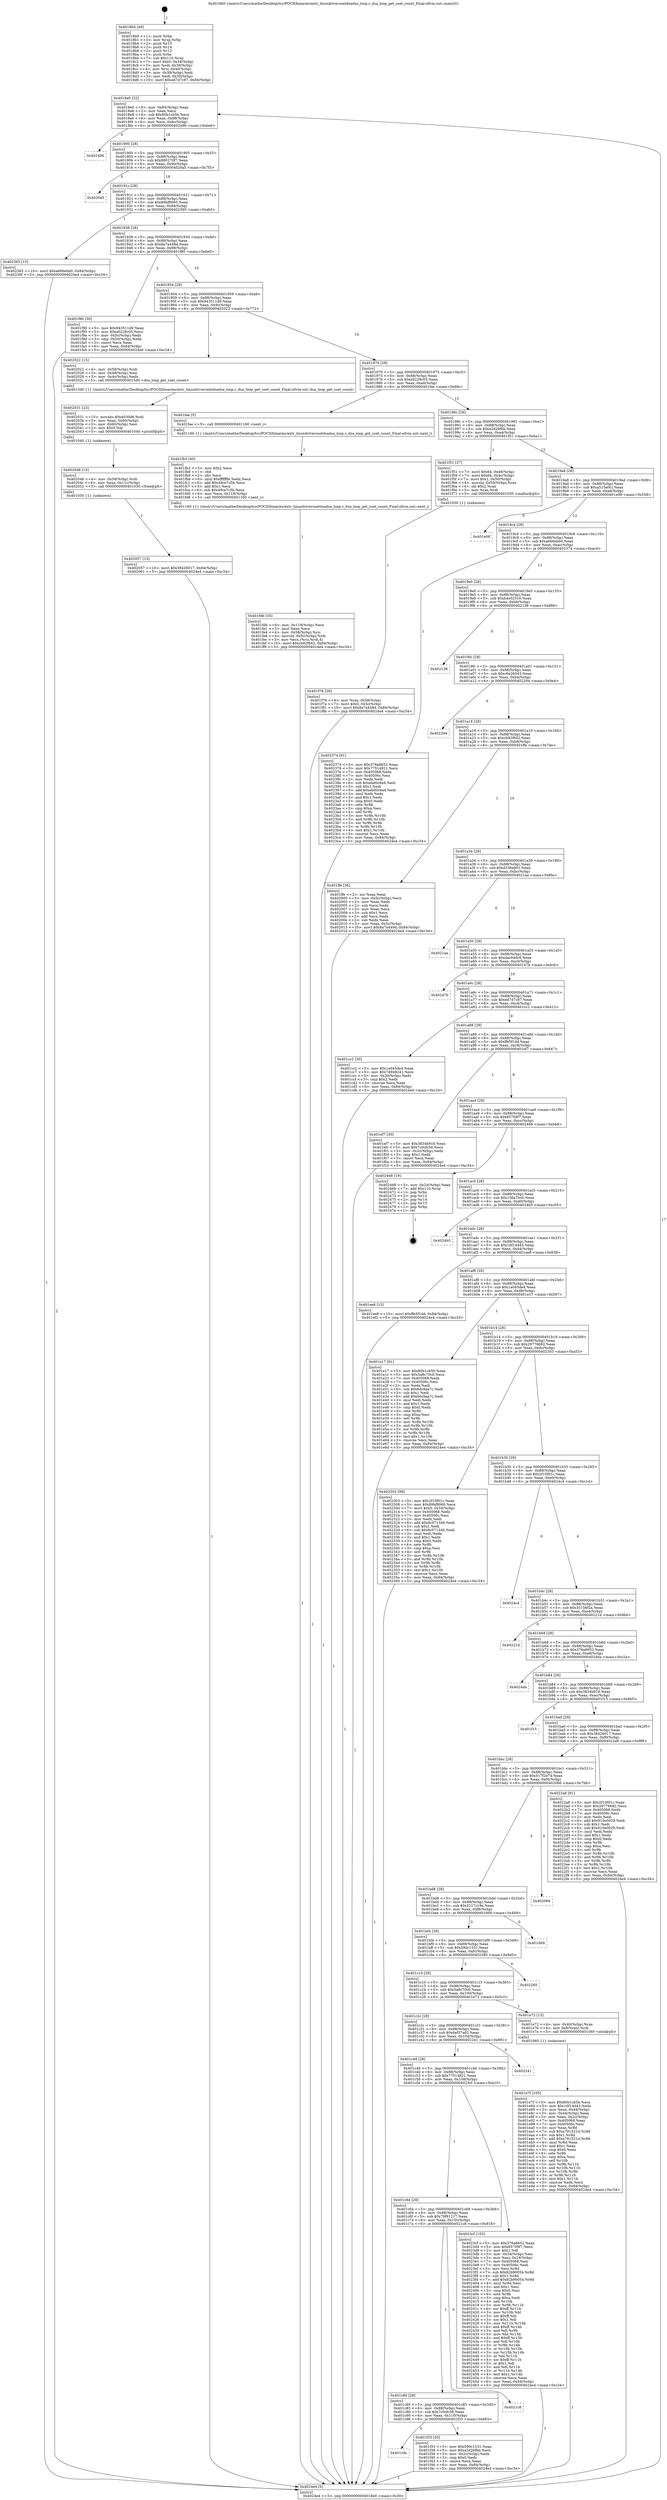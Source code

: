 digraph "0x4018b0" {
  label = "0x4018b0 (/mnt/c/Users/mathe/Desktop/tcc/POCII/binaries/extr_linuxdriversnetdsadsa_loop.c_dsa_loop_get_sset_count_Final-ollvm.out::main(0))"
  labelloc = "t"
  node[shape=record]

  Entry [label="",width=0.3,height=0.3,shape=circle,fillcolor=black,style=filled]
  "0x4018e0" [label="{
     0x4018e0 [32]\l
     | [instrs]\l
     &nbsp;&nbsp;0x4018e0 \<+6\>: mov -0x84(%rbp),%eax\l
     &nbsp;&nbsp;0x4018e6 \<+2\>: mov %eax,%ecx\l
     &nbsp;&nbsp;0x4018e8 \<+6\>: sub $0x80b1cb5b,%ecx\l
     &nbsp;&nbsp;0x4018ee \<+6\>: mov %eax,-0x88(%rbp)\l
     &nbsp;&nbsp;0x4018f4 \<+6\>: mov %ecx,-0x8c(%rbp)\l
     &nbsp;&nbsp;0x4018fa \<+6\>: je 0000000000402496 \<main+0xbe6\>\l
  }"]
  "0x402496" [label="{
     0x402496\l
  }", style=dashed]
  "0x401900" [label="{
     0x401900 [28]\l
     | [instrs]\l
     &nbsp;&nbsp;0x401900 \<+5\>: jmp 0000000000401905 \<main+0x55\>\l
     &nbsp;&nbsp;0x401905 \<+6\>: mov -0x88(%rbp),%eax\l
     &nbsp;&nbsp;0x40190b \<+5\>: sub $0x880270f7,%eax\l
     &nbsp;&nbsp;0x401910 \<+6\>: mov %eax,-0x90(%rbp)\l
     &nbsp;&nbsp;0x401916 \<+6\>: je 00000000004020a5 \<main+0x7f5\>\l
  }"]
  Exit [label="",width=0.3,height=0.3,shape=circle,fillcolor=black,style=filled,peripheries=2]
  "0x4020a5" [label="{
     0x4020a5\l
  }", style=dashed]
  "0x40191c" [label="{
     0x40191c [28]\l
     | [instrs]\l
     &nbsp;&nbsp;0x40191c \<+5\>: jmp 0000000000401921 \<main+0x71\>\l
     &nbsp;&nbsp;0x401921 \<+6\>: mov -0x88(%rbp),%eax\l
     &nbsp;&nbsp;0x401927 \<+5\>: sub $0x89bf8060,%eax\l
     &nbsp;&nbsp;0x40192c \<+6\>: mov %eax,-0x94(%rbp)\l
     &nbsp;&nbsp;0x401932 \<+6\>: je 0000000000402365 \<main+0xab5\>\l
  }"]
  "0x402057" [label="{
     0x402057 [15]\l
     | [instrs]\l
     &nbsp;&nbsp;0x402057 \<+10\>: movl $0x38426017,-0x84(%rbp)\l
     &nbsp;&nbsp;0x402061 \<+5\>: jmp 00000000004024e4 \<main+0xc34\>\l
  }"]
  "0x402365" [label="{
     0x402365 [15]\l
     | [instrs]\l
     &nbsp;&nbsp;0x402365 \<+10\>: movl $0xa666ebb0,-0x84(%rbp)\l
     &nbsp;&nbsp;0x40236f \<+5\>: jmp 00000000004024e4 \<main+0xc34\>\l
  }"]
  "0x401938" [label="{
     0x401938 [28]\l
     | [instrs]\l
     &nbsp;&nbsp;0x401938 \<+5\>: jmp 000000000040193d \<main+0x8d\>\l
     &nbsp;&nbsp;0x40193d \<+6\>: mov -0x88(%rbp),%eax\l
     &nbsp;&nbsp;0x401943 \<+5\>: sub $0x8a7a449d,%eax\l
     &nbsp;&nbsp;0x401948 \<+6\>: mov %eax,-0x98(%rbp)\l
     &nbsp;&nbsp;0x40194e \<+6\>: je 0000000000401f90 \<main+0x6e0\>\l
  }"]
  "0x402048" [label="{
     0x402048 [15]\l
     | [instrs]\l
     &nbsp;&nbsp;0x402048 \<+4\>: mov -0x58(%rbp),%rdi\l
     &nbsp;&nbsp;0x40204c \<+6\>: mov %eax,-0x11c(%rbp)\l
     &nbsp;&nbsp;0x402052 \<+5\>: call 0000000000401030 \<free@plt\>\l
     | [calls]\l
     &nbsp;&nbsp;0x401030 \{1\} (unknown)\l
  }"]
  "0x401f90" [label="{
     0x401f90 [30]\l
     | [instrs]\l
     &nbsp;&nbsp;0x401f90 \<+5\>: mov $0x943511d9,%eax\l
     &nbsp;&nbsp;0x401f95 \<+5\>: mov $0xa0228c05,%ecx\l
     &nbsp;&nbsp;0x401f9a \<+3\>: mov -0x5c(%rbp),%edx\l
     &nbsp;&nbsp;0x401f9d \<+3\>: cmp -0x50(%rbp),%edx\l
     &nbsp;&nbsp;0x401fa0 \<+3\>: cmovl %ecx,%eax\l
     &nbsp;&nbsp;0x401fa3 \<+6\>: mov %eax,-0x84(%rbp)\l
     &nbsp;&nbsp;0x401fa9 \<+5\>: jmp 00000000004024e4 \<main+0xc34\>\l
  }"]
  "0x401954" [label="{
     0x401954 [28]\l
     | [instrs]\l
     &nbsp;&nbsp;0x401954 \<+5\>: jmp 0000000000401959 \<main+0xa9\>\l
     &nbsp;&nbsp;0x401959 \<+6\>: mov -0x88(%rbp),%eax\l
     &nbsp;&nbsp;0x40195f \<+5\>: sub $0x943511d9,%eax\l
     &nbsp;&nbsp;0x401964 \<+6\>: mov %eax,-0x9c(%rbp)\l
     &nbsp;&nbsp;0x40196a \<+6\>: je 0000000000402022 \<main+0x772\>\l
  }"]
  "0x402031" [label="{
     0x402031 [23]\l
     | [instrs]\l
     &nbsp;&nbsp;0x402031 \<+10\>: movabs $0x4030d6,%rdi\l
     &nbsp;&nbsp;0x40203b \<+3\>: mov %eax,-0x60(%rbp)\l
     &nbsp;&nbsp;0x40203e \<+3\>: mov -0x60(%rbp),%esi\l
     &nbsp;&nbsp;0x402041 \<+2\>: mov $0x0,%al\l
     &nbsp;&nbsp;0x402043 \<+5\>: call 0000000000401040 \<printf@plt\>\l
     | [calls]\l
     &nbsp;&nbsp;0x401040 \{1\} (unknown)\l
  }"]
  "0x402022" [label="{
     0x402022 [15]\l
     | [instrs]\l
     &nbsp;&nbsp;0x402022 \<+4\>: mov -0x58(%rbp),%rdi\l
     &nbsp;&nbsp;0x402026 \<+3\>: mov -0x48(%rbp),%esi\l
     &nbsp;&nbsp;0x402029 \<+3\>: mov -0x4c(%rbp),%edx\l
     &nbsp;&nbsp;0x40202c \<+5\>: call 00000000004015d0 \<dsa_loop_get_sset_count\>\l
     | [calls]\l
     &nbsp;&nbsp;0x4015d0 \{1\} (/mnt/c/Users/mathe/Desktop/tcc/POCII/binaries/extr_linuxdriversnetdsadsa_loop.c_dsa_loop_get_sset_count_Final-ollvm.out::dsa_loop_get_sset_count)\l
  }"]
  "0x401970" [label="{
     0x401970 [28]\l
     | [instrs]\l
     &nbsp;&nbsp;0x401970 \<+5\>: jmp 0000000000401975 \<main+0xc5\>\l
     &nbsp;&nbsp;0x401975 \<+6\>: mov -0x88(%rbp),%eax\l
     &nbsp;&nbsp;0x40197b \<+5\>: sub $0xa0228c05,%eax\l
     &nbsp;&nbsp;0x401980 \<+6\>: mov %eax,-0xa0(%rbp)\l
     &nbsp;&nbsp;0x401986 \<+6\>: je 0000000000401fae \<main+0x6fe\>\l
  }"]
  "0x401fdb" [label="{
     0x401fdb [35]\l
     | [instrs]\l
     &nbsp;&nbsp;0x401fdb \<+6\>: mov -0x118(%rbp),%ecx\l
     &nbsp;&nbsp;0x401fe1 \<+3\>: imul %eax,%ecx\l
     &nbsp;&nbsp;0x401fe4 \<+4\>: mov -0x58(%rbp),%rsi\l
     &nbsp;&nbsp;0x401fe8 \<+4\>: movslq -0x5c(%rbp),%rdi\l
     &nbsp;&nbsp;0x401fec \<+3\>: mov %ecx,(%rsi,%rdi,4)\l
     &nbsp;&nbsp;0x401fef \<+10\>: movl $0xcb92f642,-0x84(%rbp)\l
     &nbsp;&nbsp;0x401ff9 \<+5\>: jmp 00000000004024e4 \<main+0xc34\>\l
  }"]
  "0x401fae" [label="{
     0x401fae [5]\l
     | [instrs]\l
     &nbsp;&nbsp;0x401fae \<+5\>: call 0000000000401160 \<next_i\>\l
     | [calls]\l
     &nbsp;&nbsp;0x401160 \{1\} (/mnt/c/Users/mathe/Desktop/tcc/POCII/binaries/extr_linuxdriversnetdsadsa_loop.c_dsa_loop_get_sset_count_Final-ollvm.out::next_i)\l
  }"]
  "0x40198c" [label="{
     0x40198c [28]\l
     | [instrs]\l
     &nbsp;&nbsp;0x40198c \<+5\>: jmp 0000000000401991 \<main+0xe1\>\l
     &nbsp;&nbsp;0x401991 \<+6\>: mov -0x88(%rbp),%eax\l
     &nbsp;&nbsp;0x401997 \<+5\>: sub $0xa2d2bfbb,%eax\l
     &nbsp;&nbsp;0x40199c \<+6\>: mov %eax,-0xa4(%rbp)\l
     &nbsp;&nbsp;0x4019a2 \<+6\>: je 0000000000401f51 \<main+0x6a1\>\l
  }"]
  "0x401fb3" [label="{
     0x401fb3 [40]\l
     | [instrs]\l
     &nbsp;&nbsp;0x401fb3 \<+5\>: mov $0x2,%ecx\l
     &nbsp;&nbsp;0x401fb8 \<+1\>: cltd\l
     &nbsp;&nbsp;0x401fb9 \<+2\>: idiv %ecx\l
     &nbsp;&nbsp;0x401fbb \<+6\>: imul $0xfffffffe,%edx,%ecx\l
     &nbsp;&nbsp;0x401fc1 \<+6\>: add $0x49ce7c5b,%ecx\l
     &nbsp;&nbsp;0x401fc7 \<+3\>: add $0x1,%ecx\l
     &nbsp;&nbsp;0x401fca \<+6\>: sub $0x49ce7c5b,%ecx\l
     &nbsp;&nbsp;0x401fd0 \<+6\>: mov %ecx,-0x118(%rbp)\l
     &nbsp;&nbsp;0x401fd6 \<+5\>: call 0000000000401160 \<next_i\>\l
     | [calls]\l
     &nbsp;&nbsp;0x401160 \{1\} (/mnt/c/Users/mathe/Desktop/tcc/POCII/binaries/extr_linuxdriversnetdsadsa_loop.c_dsa_loop_get_sset_count_Final-ollvm.out::next_i)\l
  }"]
  "0x401f51" [label="{
     0x401f51 [37]\l
     | [instrs]\l
     &nbsp;&nbsp;0x401f51 \<+7\>: movl $0x64,-0x48(%rbp)\l
     &nbsp;&nbsp;0x401f58 \<+7\>: movl $0x64,-0x4c(%rbp)\l
     &nbsp;&nbsp;0x401f5f \<+7\>: movl $0x1,-0x50(%rbp)\l
     &nbsp;&nbsp;0x401f66 \<+4\>: movslq -0x50(%rbp),%rax\l
     &nbsp;&nbsp;0x401f6a \<+4\>: shl $0x2,%rax\l
     &nbsp;&nbsp;0x401f6e \<+3\>: mov %rax,%rdi\l
     &nbsp;&nbsp;0x401f71 \<+5\>: call 0000000000401050 \<malloc@plt\>\l
     | [calls]\l
     &nbsp;&nbsp;0x401050 \{1\} (unknown)\l
  }"]
  "0x4019a8" [label="{
     0x4019a8 [28]\l
     | [instrs]\l
     &nbsp;&nbsp;0x4019a8 \<+5\>: jmp 00000000004019ad \<main+0xfd\>\l
     &nbsp;&nbsp;0x4019ad \<+6\>: mov -0x88(%rbp),%eax\l
     &nbsp;&nbsp;0x4019b3 \<+5\>: sub $0xa515ef41,%eax\l
     &nbsp;&nbsp;0x4019b8 \<+6\>: mov %eax,-0xa8(%rbp)\l
     &nbsp;&nbsp;0x4019be \<+6\>: je 0000000000401e08 \<main+0x558\>\l
  }"]
  "0x401f76" [label="{
     0x401f76 [26]\l
     | [instrs]\l
     &nbsp;&nbsp;0x401f76 \<+4\>: mov %rax,-0x58(%rbp)\l
     &nbsp;&nbsp;0x401f7a \<+7\>: movl $0x0,-0x5c(%rbp)\l
     &nbsp;&nbsp;0x401f81 \<+10\>: movl $0x8a7a449d,-0x84(%rbp)\l
     &nbsp;&nbsp;0x401f8b \<+5\>: jmp 00000000004024e4 \<main+0xc34\>\l
  }"]
  "0x401e08" [label="{
     0x401e08\l
  }", style=dashed]
  "0x4019c4" [label="{
     0x4019c4 [28]\l
     | [instrs]\l
     &nbsp;&nbsp;0x4019c4 \<+5\>: jmp 00000000004019c9 \<main+0x119\>\l
     &nbsp;&nbsp;0x4019c9 \<+6\>: mov -0x88(%rbp),%eax\l
     &nbsp;&nbsp;0x4019cf \<+5\>: sub $0xa666ebb0,%eax\l
     &nbsp;&nbsp;0x4019d4 \<+6\>: mov %eax,-0xac(%rbp)\l
     &nbsp;&nbsp;0x4019da \<+6\>: je 0000000000402374 \<main+0xac4\>\l
  }"]
  "0x401c9c" [label="{
     0x401c9c\l
  }", style=dashed]
  "0x402374" [label="{
     0x402374 [91]\l
     | [instrs]\l
     &nbsp;&nbsp;0x402374 \<+5\>: mov $0x376a8652,%eax\l
     &nbsp;&nbsp;0x402379 \<+5\>: mov $0x77514821,%ecx\l
     &nbsp;&nbsp;0x40237e \<+7\>: mov 0x405068,%edx\l
     &nbsp;&nbsp;0x402385 \<+7\>: mov 0x40506c,%esi\l
     &nbsp;&nbsp;0x40238c \<+2\>: mov %edx,%edi\l
     &nbsp;&nbsp;0x40238e \<+6\>: sub $0xebd0c6a4,%edi\l
     &nbsp;&nbsp;0x402394 \<+3\>: sub $0x1,%edi\l
     &nbsp;&nbsp;0x402397 \<+6\>: add $0xebd0c6a4,%edi\l
     &nbsp;&nbsp;0x40239d \<+3\>: imul %edi,%edx\l
     &nbsp;&nbsp;0x4023a0 \<+3\>: and $0x1,%edx\l
     &nbsp;&nbsp;0x4023a3 \<+3\>: cmp $0x0,%edx\l
     &nbsp;&nbsp;0x4023a6 \<+4\>: sete %r8b\l
     &nbsp;&nbsp;0x4023aa \<+3\>: cmp $0xa,%esi\l
     &nbsp;&nbsp;0x4023ad \<+4\>: setl %r9b\l
     &nbsp;&nbsp;0x4023b1 \<+3\>: mov %r8b,%r10b\l
     &nbsp;&nbsp;0x4023b4 \<+3\>: and %r9b,%r10b\l
     &nbsp;&nbsp;0x4023b7 \<+3\>: xor %r9b,%r8b\l
     &nbsp;&nbsp;0x4023ba \<+3\>: or %r8b,%r10b\l
     &nbsp;&nbsp;0x4023bd \<+4\>: test $0x1,%r10b\l
     &nbsp;&nbsp;0x4023c1 \<+3\>: cmovne %ecx,%eax\l
     &nbsp;&nbsp;0x4023c4 \<+6\>: mov %eax,-0x84(%rbp)\l
     &nbsp;&nbsp;0x4023ca \<+5\>: jmp 00000000004024e4 \<main+0xc34\>\l
  }"]
  "0x4019e0" [label="{
     0x4019e0 [28]\l
     | [instrs]\l
     &nbsp;&nbsp;0x4019e0 \<+5\>: jmp 00000000004019e5 \<main+0x135\>\l
     &nbsp;&nbsp;0x4019e5 \<+6\>: mov -0x88(%rbp),%eax\l
     &nbsp;&nbsp;0x4019eb \<+5\>: sub $0xb4e02516,%eax\l
     &nbsp;&nbsp;0x4019f0 \<+6\>: mov %eax,-0xb0(%rbp)\l
     &nbsp;&nbsp;0x4019f6 \<+6\>: je 0000000000402138 \<main+0x888\>\l
  }"]
  "0x401f33" [label="{
     0x401f33 [30]\l
     | [instrs]\l
     &nbsp;&nbsp;0x401f33 \<+5\>: mov $0x590c1531,%eax\l
     &nbsp;&nbsp;0x401f38 \<+5\>: mov $0xa2d2bfbb,%ecx\l
     &nbsp;&nbsp;0x401f3d \<+3\>: mov -0x2c(%rbp),%edx\l
     &nbsp;&nbsp;0x401f40 \<+3\>: cmp $0x0,%edx\l
     &nbsp;&nbsp;0x401f43 \<+3\>: cmove %ecx,%eax\l
     &nbsp;&nbsp;0x401f46 \<+6\>: mov %eax,-0x84(%rbp)\l
     &nbsp;&nbsp;0x401f4c \<+5\>: jmp 00000000004024e4 \<main+0xc34\>\l
  }"]
  "0x402138" [label="{
     0x402138\l
  }", style=dashed]
  "0x4019fc" [label="{
     0x4019fc [28]\l
     | [instrs]\l
     &nbsp;&nbsp;0x4019fc \<+5\>: jmp 0000000000401a01 \<main+0x151\>\l
     &nbsp;&nbsp;0x401a01 \<+6\>: mov -0x88(%rbp),%eax\l
     &nbsp;&nbsp;0x401a07 \<+5\>: sub $0xc6e26043,%eax\l
     &nbsp;&nbsp;0x401a0c \<+6\>: mov %eax,-0xb4(%rbp)\l
     &nbsp;&nbsp;0x401a12 \<+6\>: je 0000000000402294 \<main+0x9e4\>\l
  }"]
  "0x401c80" [label="{
     0x401c80 [28]\l
     | [instrs]\l
     &nbsp;&nbsp;0x401c80 \<+5\>: jmp 0000000000401c85 \<main+0x3d5\>\l
     &nbsp;&nbsp;0x401c85 \<+6\>: mov -0x88(%rbp),%eax\l
     &nbsp;&nbsp;0x401c8b \<+5\>: sub $0x7c0cfc56,%eax\l
     &nbsp;&nbsp;0x401c90 \<+6\>: mov %eax,-0x110(%rbp)\l
     &nbsp;&nbsp;0x401c96 \<+6\>: je 0000000000401f33 \<main+0x683\>\l
  }"]
  "0x402294" [label="{
     0x402294\l
  }", style=dashed]
  "0x401a18" [label="{
     0x401a18 [28]\l
     | [instrs]\l
     &nbsp;&nbsp;0x401a18 \<+5\>: jmp 0000000000401a1d \<main+0x16d\>\l
     &nbsp;&nbsp;0x401a1d \<+6\>: mov -0x88(%rbp),%eax\l
     &nbsp;&nbsp;0x401a23 \<+5\>: sub $0xcb92f642,%eax\l
     &nbsp;&nbsp;0x401a28 \<+6\>: mov %eax,-0xb8(%rbp)\l
     &nbsp;&nbsp;0x401a2e \<+6\>: je 0000000000401ffe \<main+0x74e\>\l
  }"]
  "0x4021c8" [label="{
     0x4021c8\l
  }", style=dashed]
  "0x401ffe" [label="{
     0x401ffe [36]\l
     | [instrs]\l
     &nbsp;&nbsp;0x401ffe \<+2\>: xor %eax,%eax\l
     &nbsp;&nbsp;0x402000 \<+3\>: mov -0x5c(%rbp),%ecx\l
     &nbsp;&nbsp;0x402003 \<+2\>: mov %eax,%edx\l
     &nbsp;&nbsp;0x402005 \<+2\>: sub %ecx,%edx\l
     &nbsp;&nbsp;0x402007 \<+2\>: mov %eax,%ecx\l
     &nbsp;&nbsp;0x402009 \<+3\>: sub $0x1,%ecx\l
     &nbsp;&nbsp;0x40200c \<+2\>: add %ecx,%edx\l
     &nbsp;&nbsp;0x40200e \<+2\>: sub %edx,%eax\l
     &nbsp;&nbsp;0x402010 \<+3\>: mov %eax,-0x5c(%rbp)\l
     &nbsp;&nbsp;0x402013 \<+10\>: movl $0x8a7a449d,-0x84(%rbp)\l
     &nbsp;&nbsp;0x40201d \<+5\>: jmp 00000000004024e4 \<main+0xc34\>\l
  }"]
  "0x401a34" [label="{
     0x401a34 [28]\l
     | [instrs]\l
     &nbsp;&nbsp;0x401a34 \<+5\>: jmp 0000000000401a39 \<main+0x189\>\l
     &nbsp;&nbsp;0x401a39 \<+6\>: mov -0x88(%rbp),%eax\l
     &nbsp;&nbsp;0x401a3f \<+5\>: sub $0xd338e901,%eax\l
     &nbsp;&nbsp;0x401a44 \<+6\>: mov %eax,-0xbc(%rbp)\l
     &nbsp;&nbsp;0x401a4a \<+6\>: je 00000000004021aa \<main+0x8fa\>\l
  }"]
  "0x401c64" [label="{
     0x401c64 [28]\l
     | [instrs]\l
     &nbsp;&nbsp;0x401c64 \<+5\>: jmp 0000000000401c69 \<main+0x3b9\>\l
     &nbsp;&nbsp;0x401c69 \<+6\>: mov -0x88(%rbp),%eax\l
     &nbsp;&nbsp;0x401c6f \<+5\>: sub $0x79f91217,%eax\l
     &nbsp;&nbsp;0x401c74 \<+6\>: mov %eax,-0x10c(%rbp)\l
     &nbsp;&nbsp;0x401c7a \<+6\>: je 00000000004021c8 \<main+0x918\>\l
  }"]
  "0x4021aa" [label="{
     0x4021aa\l
  }", style=dashed]
  "0x401a50" [label="{
     0x401a50 [28]\l
     | [instrs]\l
     &nbsp;&nbsp;0x401a50 \<+5\>: jmp 0000000000401a55 \<main+0x1a5\>\l
     &nbsp;&nbsp;0x401a55 \<+6\>: mov -0x88(%rbp),%eax\l
     &nbsp;&nbsp;0x401a5b \<+5\>: sub $0xdac94dc9,%eax\l
     &nbsp;&nbsp;0x401a60 \<+6\>: mov %eax,-0xc0(%rbp)\l
     &nbsp;&nbsp;0x401a66 \<+6\>: je 000000000040247b \<main+0xbcb\>\l
  }"]
  "0x4023cf" [label="{
     0x4023cf [153]\l
     | [instrs]\l
     &nbsp;&nbsp;0x4023cf \<+5\>: mov $0x376a8652,%eax\l
     &nbsp;&nbsp;0x4023d4 \<+5\>: mov $0x85709f7,%ecx\l
     &nbsp;&nbsp;0x4023d9 \<+2\>: mov $0x1,%dl\l
     &nbsp;&nbsp;0x4023db \<+3\>: mov -0x34(%rbp),%esi\l
     &nbsp;&nbsp;0x4023de \<+3\>: mov %esi,-0x24(%rbp)\l
     &nbsp;&nbsp;0x4023e1 \<+7\>: mov 0x405068,%esi\l
     &nbsp;&nbsp;0x4023e8 \<+7\>: mov 0x40506c,%edi\l
     &nbsp;&nbsp;0x4023ef \<+3\>: mov %esi,%r8d\l
     &nbsp;&nbsp;0x4023f2 \<+7\>: sub $0x82b90054,%r8d\l
     &nbsp;&nbsp;0x4023f9 \<+4\>: sub $0x1,%r8d\l
     &nbsp;&nbsp;0x4023fd \<+7\>: add $0x82b90054,%r8d\l
     &nbsp;&nbsp;0x402404 \<+4\>: imul %r8d,%esi\l
     &nbsp;&nbsp;0x402408 \<+3\>: and $0x1,%esi\l
     &nbsp;&nbsp;0x40240b \<+3\>: cmp $0x0,%esi\l
     &nbsp;&nbsp;0x40240e \<+4\>: sete %r9b\l
     &nbsp;&nbsp;0x402412 \<+3\>: cmp $0xa,%edi\l
     &nbsp;&nbsp;0x402415 \<+4\>: setl %r10b\l
     &nbsp;&nbsp;0x402419 \<+3\>: mov %r9b,%r11b\l
     &nbsp;&nbsp;0x40241c \<+4\>: xor $0xff,%r11b\l
     &nbsp;&nbsp;0x402420 \<+3\>: mov %r10b,%bl\l
     &nbsp;&nbsp;0x402423 \<+3\>: xor $0xff,%bl\l
     &nbsp;&nbsp;0x402426 \<+3\>: xor $0x1,%dl\l
     &nbsp;&nbsp;0x402429 \<+3\>: mov %r11b,%r14b\l
     &nbsp;&nbsp;0x40242c \<+4\>: and $0xff,%r14b\l
     &nbsp;&nbsp;0x402430 \<+3\>: and %dl,%r9b\l
     &nbsp;&nbsp;0x402433 \<+3\>: mov %bl,%r15b\l
     &nbsp;&nbsp;0x402436 \<+4\>: and $0xff,%r15b\l
     &nbsp;&nbsp;0x40243a \<+3\>: and %dl,%r10b\l
     &nbsp;&nbsp;0x40243d \<+3\>: or %r9b,%r14b\l
     &nbsp;&nbsp;0x402440 \<+3\>: or %r10b,%r15b\l
     &nbsp;&nbsp;0x402443 \<+3\>: xor %r15b,%r14b\l
     &nbsp;&nbsp;0x402446 \<+3\>: or %bl,%r11b\l
     &nbsp;&nbsp;0x402449 \<+4\>: xor $0xff,%r11b\l
     &nbsp;&nbsp;0x40244d \<+3\>: or $0x1,%dl\l
     &nbsp;&nbsp;0x402450 \<+3\>: and %dl,%r11b\l
     &nbsp;&nbsp;0x402453 \<+3\>: or %r11b,%r14b\l
     &nbsp;&nbsp;0x402456 \<+4\>: test $0x1,%r14b\l
     &nbsp;&nbsp;0x40245a \<+3\>: cmovne %ecx,%eax\l
     &nbsp;&nbsp;0x40245d \<+6\>: mov %eax,-0x84(%rbp)\l
     &nbsp;&nbsp;0x402463 \<+5\>: jmp 00000000004024e4 \<main+0xc34\>\l
  }"]
  "0x40247b" [label="{
     0x40247b\l
  }", style=dashed]
  "0x401a6c" [label="{
     0x401a6c [28]\l
     | [instrs]\l
     &nbsp;&nbsp;0x401a6c \<+5\>: jmp 0000000000401a71 \<main+0x1c1\>\l
     &nbsp;&nbsp;0x401a71 \<+6\>: mov -0x88(%rbp),%eax\l
     &nbsp;&nbsp;0x401a77 \<+5\>: sub $0xed7d7c87,%eax\l
     &nbsp;&nbsp;0x401a7c \<+6\>: mov %eax,-0xc4(%rbp)\l
     &nbsp;&nbsp;0x401a82 \<+6\>: je 0000000000401cc2 \<main+0x412\>\l
  }"]
  "0x401c48" [label="{
     0x401c48 [28]\l
     | [instrs]\l
     &nbsp;&nbsp;0x401c48 \<+5\>: jmp 0000000000401c4d \<main+0x39d\>\l
     &nbsp;&nbsp;0x401c4d \<+6\>: mov -0x88(%rbp),%eax\l
     &nbsp;&nbsp;0x401c53 \<+5\>: sub $0x77514821,%eax\l
     &nbsp;&nbsp;0x401c58 \<+6\>: mov %eax,-0x108(%rbp)\l
     &nbsp;&nbsp;0x401c5e \<+6\>: je 00000000004023cf \<main+0xb1f\>\l
  }"]
  "0x401cc2" [label="{
     0x401cc2 [30]\l
     | [instrs]\l
     &nbsp;&nbsp;0x401cc2 \<+5\>: mov $0x1a045de4,%eax\l
     &nbsp;&nbsp;0x401cc7 \<+5\>: mov $0x7d949241,%ecx\l
     &nbsp;&nbsp;0x401ccc \<+3\>: mov -0x30(%rbp),%edx\l
     &nbsp;&nbsp;0x401ccf \<+3\>: cmp $0x2,%edx\l
     &nbsp;&nbsp;0x401cd2 \<+3\>: cmovne %ecx,%eax\l
     &nbsp;&nbsp;0x401cd5 \<+6\>: mov %eax,-0x84(%rbp)\l
     &nbsp;&nbsp;0x401cdb \<+5\>: jmp 00000000004024e4 \<main+0xc34\>\l
  }"]
  "0x401a88" [label="{
     0x401a88 [28]\l
     | [instrs]\l
     &nbsp;&nbsp;0x401a88 \<+5\>: jmp 0000000000401a8d \<main+0x1dd\>\l
     &nbsp;&nbsp;0x401a8d \<+6\>: mov -0x88(%rbp),%eax\l
     &nbsp;&nbsp;0x401a93 \<+5\>: sub $0xffe5f1dd,%eax\l
     &nbsp;&nbsp;0x401a98 \<+6\>: mov %eax,-0xc8(%rbp)\l
     &nbsp;&nbsp;0x401a9e \<+6\>: je 0000000000401ef7 \<main+0x647\>\l
  }"]
  "0x4024e4" [label="{
     0x4024e4 [5]\l
     | [instrs]\l
     &nbsp;&nbsp;0x4024e4 \<+5\>: jmp 00000000004018e0 \<main+0x30\>\l
  }"]
  "0x4018b0" [label="{
     0x4018b0 [48]\l
     | [instrs]\l
     &nbsp;&nbsp;0x4018b0 \<+1\>: push %rbp\l
     &nbsp;&nbsp;0x4018b1 \<+3\>: mov %rsp,%rbp\l
     &nbsp;&nbsp;0x4018b4 \<+2\>: push %r15\l
     &nbsp;&nbsp;0x4018b6 \<+2\>: push %r14\l
     &nbsp;&nbsp;0x4018b8 \<+2\>: push %r12\l
     &nbsp;&nbsp;0x4018ba \<+1\>: push %rbx\l
     &nbsp;&nbsp;0x4018bb \<+7\>: sub $0x110,%rsp\l
     &nbsp;&nbsp;0x4018c2 \<+7\>: movl $0x0,-0x34(%rbp)\l
     &nbsp;&nbsp;0x4018c9 \<+3\>: mov %edi,-0x38(%rbp)\l
     &nbsp;&nbsp;0x4018cc \<+4\>: mov %rsi,-0x40(%rbp)\l
     &nbsp;&nbsp;0x4018d0 \<+3\>: mov -0x38(%rbp),%edi\l
     &nbsp;&nbsp;0x4018d3 \<+3\>: mov %edi,-0x30(%rbp)\l
     &nbsp;&nbsp;0x4018d6 \<+10\>: movl $0xed7d7c87,-0x84(%rbp)\l
  }"]
  "0x402241" [label="{
     0x402241\l
  }", style=dashed]
  "0x401ef7" [label="{
     0x401ef7 [30]\l
     | [instrs]\l
     &nbsp;&nbsp;0x401ef7 \<+5\>: mov $0x3834b916,%eax\l
     &nbsp;&nbsp;0x401efc \<+5\>: mov $0x7c0cfc56,%ecx\l
     &nbsp;&nbsp;0x401f01 \<+3\>: mov -0x2c(%rbp),%edx\l
     &nbsp;&nbsp;0x401f04 \<+3\>: cmp $0x1,%edx\l
     &nbsp;&nbsp;0x401f07 \<+3\>: cmovl %ecx,%eax\l
     &nbsp;&nbsp;0x401f0a \<+6\>: mov %eax,-0x84(%rbp)\l
     &nbsp;&nbsp;0x401f10 \<+5\>: jmp 00000000004024e4 \<main+0xc34\>\l
  }"]
  "0x401aa4" [label="{
     0x401aa4 [28]\l
     | [instrs]\l
     &nbsp;&nbsp;0x401aa4 \<+5\>: jmp 0000000000401aa9 \<main+0x1f9\>\l
     &nbsp;&nbsp;0x401aa9 \<+6\>: mov -0x88(%rbp),%eax\l
     &nbsp;&nbsp;0x401aaf \<+5\>: sub $0x85709f7,%eax\l
     &nbsp;&nbsp;0x401ab4 \<+6\>: mov %eax,-0xcc(%rbp)\l
     &nbsp;&nbsp;0x401aba \<+6\>: je 0000000000402468 \<main+0xbb8\>\l
  }"]
  "0x401e7f" [label="{
     0x401e7f [105]\l
     | [instrs]\l
     &nbsp;&nbsp;0x401e7f \<+5\>: mov $0x80b1cb5b,%ecx\l
     &nbsp;&nbsp;0x401e84 \<+5\>: mov $0x16f14d43,%edx\l
     &nbsp;&nbsp;0x401e89 \<+3\>: mov %eax,-0x44(%rbp)\l
     &nbsp;&nbsp;0x401e8c \<+3\>: mov -0x44(%rbp),%eax\l
     &nbsp;&nbsp;0x401e8f \<+3\>: mov %eax,-0x2c(%rbp)\l
     &nbsp;&nbsp;0x401e92 \<+7\>: mov 0x405068,%eax\l
     &nbsp;&nbsp;0x401e99 \<+7\>: mov 0x40506c,%esi\l
     &nbsp;&nbsp;0x401ea0 \<+3\>: mov %eax,%r8d\l
     &nbsp;&nbsp;0x401ea3 \<+7\>: sub $0xa791521d,%r8d\l
     &nbsp;&nbsp;0x401eaa \<+4\>: sub $0x1,%r8d\l
     &nbsp;&nbsp;0x401eae \<+7\>: add $0xa791521d,%r8d\l
     &nbsp;&nbsp;0x401eb5 \<+4\>: imul %r8d,%eax\l
     &nbsp;&nbsp;0x401eb9 \<+3\>: and $0x1,%eax\l
     &nbsp;&nbsp;0x401ebc \<+3\>: cmp $0x0,%eax\l
     &nbsp;&nbsp;0x401ebf \<+4\>: sete %r9b\l
     &nbsp;&nbsp;0x401ec3 \<+3\>: cmp $0xa,%esi\l
     &nbsp;&nbsp;0x401ec6 \<+4\>: setl %r10b\l
     &nbsp;&nbsp;0x401eca \<+3\>: mov %r9b,%r11b\l
     &nbsp;&nbsp;0x401ecd \<+3\>: and %r10b,%r11b\l
     &nbsp;&nbsp;0x401ed0 \<+3\>: xor %r10b,%r9b\l
     &nbsp;&nbsp;0x401ed3 \<+3\>: or %r9b,%r11b\l
     &nbsp;&nbsp;0x401ed6 \<+4\>: test $0x1,%r11b\l
     &nbsp;&nbsp;0x401eda \<+3\>: cmovne %edx,%ecx\l
     &nbsp;&nbsp;0x401edd \<+6\>: mov %ecx,-0x84(%rbp)\l
     &nbsp;&nbsp;0x401ee3 \<+5\>: jmp 00000000004024e4 \<main+0xc34\>\l
  }"]
  "0x402468" [label="{
     0x402468 [19]\l
     | [instrs]\l
     &nbsp;&nbsp;0x402468 \<+3\>: mov -0x24(%rbp),%eax\l
     &nbsp;&nbsp;0x40246b \<+7\>: add $0x110,%rsp\l
     &nbsp;&nbsp;0x402472 \<+1\>: pop %rbx\l
     &nbsp;&nbsp;0x402473 \<+2\>: pop %r12\l
     &nbsp;&nbsp;0x402475 \<+2\>: pop %r14\l
     &nbsp;&nbsp;0x402477 \<+2\>: pop %r15\l
     &nbsp;&nbsp;0x402479 \<+1\>: pop %rbp\l
     &nbsp;&nbsp;0x40247a \<+1\>: ret\l
  }"]
  "0x401ac0" [label="{
     0x401ac0 [28]\l
     | [instrs]\l
     &nbsp;&nbsp;0x401ac0 \<+5\>: jmp 0000000000401ac5 \<main+0x215\>\l
     &nbsp;&nbsp;0x401ac5 \<+6\>: mov -0x88(%rbp),%eax\l
     &nbsp;&nbsp;0x401acb \<+5\>: sub $0x156a7bcb,%eax\l
     &nbsp;&nbsp;0x401ad0 \<+6\>: mov %eax,-0xd0(%rbp)\l
     &nbsp;&nbsp;0x401ad6 \<+6\>: je 00000000004024b5 \<main+0xc05\>\l
  }"]
  "0x401c2c" [label="{
     0x401c2c [28]\l
     | [instrs]\l
     &nbsp;&nbsp;0x401c2c \<+5\>: jmp 0000000000401c31 \<main+0x381\>\l
     &nbsp;&nbsp;0x401c31 \<+6\>: mov -0x88(%rbp),%eax\l
     &nbsp;&nbsp;0x401c37 \<+5\>: sub $0x6ef37a62,%eax\l
     &nbsp;&nbsp;0x401c3c \<+6\>: mov %eax,-0x104(%rbp)\l
     &nbsp;&nbsp;0x401c42 \<+6\>: je 0000000000402241 \<main+0x991\>\l
  }"]
  "0x4024b5" [label="{
     0x4024b5\l
  }", style=dashed]
  "0x401adc" [label="{
     0x401adc [28]\l
     | [instrs]\l
     &nbsp;&nbsp;0x401adc \<+5\>: jmp 0000000000401ae1 \<main+0x231\>\l
     &nbsp;&nbsp;0x401ae1 \<+6\>: mov -0x88(%rbp),%eax\l
     &nbsp;&nbsp;0x401ae7 \<+5\>: sub $0x16f14d43,%eax\l
     &nbsp;&nbsp;0x401aec \<+6\>: mov %eax,-0xd4(%rbp)\l
     &nbsp;&nbsp;0x401af2 \<+6\>: je 0000000000401ee8 \<main+0x638\>\l
  }"]
  "0x401e72" [label="{
     0x401e72 [13]\l
     | [instrs]\l
     &nbsp;&nbsp;0x401e72 \<+4\>: mov -0x40(%rbp),%rax\l
     &nbsp;&nbsp;0x401e76 \<+4\>: mov 0x8(%rax),%rdi\l
     &nbsp;&nbsp;0x401e7a \<+5\>: call 0000000000401060 \<atoi@plt\>\l
     | [calls]\l
     &nbsp;&nbsp;0x401060 \{1\} (unknown)\l
  }"]
  "0x401ee8" [label="{
     0x401ee8 [15]\l
     | [instrs]\l
     &nbsp;&nbsp;0x401ee8 \<+10\>: movl $0xffe5f1dd,-0x84(%rbp)\l
     &nbsp;&nbsp;0x401ef2 \<+5\>: jmp 00000000004024e4 \<main+0xc34\>\l
  }"]
  "0x401af8" [label="{
     0x401af8 [28]\l
     | [instrs]\l
     &nbsp;&nbsp;0x401af8 \<+5\>: jmp 0000000000401afd \<main+0x24d\>\l
     &nbsp;&nbsp;0x401afd \<+6\>: mov -0x88(%rbp),%eax\l
     &nbsp;&nbsp;0x401b03 \<+5\>: sub $0x1a045de4,%eax\l
     &nbsp;&nbsp;0x401b08 \<+6\>: mov %eax,-0xd8(%rbp)\l
     &nbsp;&nbsp;0x401b0e \<+6\>: je 0000000000401e17 \<main+0x567\>\l
  }"]
  "0x401c10" [label="{
     0x401c10 [28]\l
     | [instrs]\l
     &nbsp;&nbsp;0x401c10 \<+5\>: jmp 0000000000401c15 \<main+0x365\>\l
     &nbsp;&nbsp;0x401c15 \<+6\>: mov -0x88(%rbp),%eax\l
     &nbsp;&nbsp;0x401c1b \<+5\>: sub $0x5a8c70c0,%eax\l
     &nbsp;&nbsp;0x401c20 \<+6\>: mov %eax,-0x100(%rbp)\l
     &nbsp;&nbsp;0x401c26 \<+6\>: je 0000000000401e72 \<main+0x5c2\>\l
  }"]
  "0x401e17" [label="{
     0x401e17 [91]\l
     | [instrs]\l
     &nbsp;&nbsp;0x401e17 \<+5\>: mov $0x80b1cb5b,%eax\l
     &nbsp;&nbsp;0x401e1c \<+5\>: mov $0x5a8c70c0,%ecx\l
     &nbsp;&nbsp;0x401e21 \<+7\>: mov 0x405068,%edx\l
     &nbsp;&nbsp;0x401e28 \<+7\>: mov 0x40506c,%esi\l
     &nbsp;&nbsp;0x401e2f \<+2\>: mov %edx,%edi\l
     &nbsp;&nbsp;0x401e31 \<+6\>: sub $0x6dc9aa7c,%edi\l
     &nbsp;&nbsp;0x401e37 \<+3\>: sub $0x1,%edi\l
     &nbsp;&nbsp;0x401e3a \<+6\>: add $0x6dc9aa7c,%edi\l
     &nbsp;&nbsp;0x401e40 \<+3\>: imul %edi,%edx\l
     &nbsp;&nbsp;0x401e43 \<+3\>: and $0x1,%edx\l
     &nbsp;&nbsp;0x401e46 \<+3\>: cmp $0x0,%edx\l
     &nbsp;&nbsp;0x401e49 \<+4\>: sete %r8b\l
     &nbsp;&nbsp;0x401e4d \<+3\>: cmp $0xa,%esi\l
     &nbsp;&nbsp;0x401e50 \<+4\>: setl %r9b\l
     &nbsp;&nbsp;0x401e54 \<+3\>: mov %r8b,%r10b\l
     &nbsp;&nbsp;0x401e57 \<+3\>: and %r9b,%r10b\l
     &nbsp;&nbsp;0x401e5a \<+3\>: xor %r9b,%r8b\l
     &nbsp;&nbsp;0x401e5d \<+3\>: or %r8b,%r10b\l
     &nbsp;&nbsp;0x401e60 \<+4\>: test $0x1,%r10b\l
     &nbsp;&nbsp;0x401e64 \<+3\>: cmovne %ecx,%eax\l
     &nbsp;&nbsp;0x401e67 \<+6\>: mov %eax,-0x84(%rbp)\l
     &nbsp;&nbsp;0x401e6d \<+5\>: jmp 00000000004024e4 \<main+0xc34\>\l
  }"]
  "0x401b14" [label="{
     0x401b14 [28]\l
     | [instrs]\l
     &nbsp;&nbsp;0x401b14 \<+5\>: jmp 0000000000401b19 \<main+0x269\>\l
     &nbsp;&nbsp;0x401b19 \<+6\>: mov -0x88(%rbp),%eax\l
     &nbsp;&nbsp;0x401b1f \<+5\>: sub $0x29776682,%eax\l
     &nbsp;&nbsp;0x401b24 \<+6\>: mov %eax,-0xdc(%rbp)\l
     &nbsp;&nbsp;0x401b2a \<+6\>: je 0000000000402303 \<main+0xa53\>\l
  }"]
  "0x402285" [label="{
     0x402285\l
  }", style=dashed]
  "0x402303" [label="{
     0x402303 [98]\l
     | [instrs]\l
     &nbsp;&nbsp;0x402303 \<+5\>: mov $0x2f10f01c,%eax\l
     &nbsp;&nbsp;0x402308 \<+5\>: mov $0x89bf8060,%ecx\l
     &nbsp;&nbsp;0x40230d \<+7\>: movl $0x0,-0x34(%rbp)\l
     &nbsp;&nbsp;0x402314 \<+7\>: mov 0x405068,%edx\l
     &nbsp;&nbsp;0x40231b \<+7\>: mov 0x40506c,%esi\l
     &nbsp;&nbsp;0x402322 \<+2\>: mov %edx,%edi\l
     &nbsp;&nbsp;0x402324 \<+6\>: add $0x8c07134b,%edi\l
     &nbsp;&nbsp;0x40232a \<+3\>: sub $0x1,%edi\l
     &nbsp;&nbsp;0x40232d \<+6\>: sub $0x8c07134b,%edi\l
     &nbsp;&nbsp;0x402333 \<+3\>: imul %edi,%edx\l
     &nbsp;&nbsp;0x402336 \<+3\>: and $0x1,%edx\l
     &nbsp;&nbsp;0x402339 \<+3\>: cmp $0x0,%edx\l
     &nbsp;&nbsp;0x40233c \<+4\>: sete %r8b\l
     &nbsp;&nbsp;0x402340 \<+3\>: cmp $0xa,%esi\l
     &nbsp;&nbsp;0x402343 \<+4\>: setl %r9b\l
     &nbsp;&nbsp;0x402347 \<+3\>: mov %r8b,%r10b\l
     &nbsp;&nbsp;0x40234a \<+3\>: and %r9b,%r10b\l
     &nbsp;&nbsp;0x40234d \<+3\>: xor %r9b,%r8b\l
     &nbsp;&nbsp;0x402350 \<+3\>: or %r8b,%r10b\l
     &nbsp;&nbsp;0x402353 \<+4\>: test $0x1,%r10b\l
     &nbsp;&nbsp;0x402357 \<+3\>: cmovne %ecx,%eax\l
     &nbsp;&nbsp;0x40235a \<+6\>: mov %eax,-0x84(%rbp)\l
     &nbsp;&nbsp;0x402360 \<+5\>: jmp 00000000004024e4 \<main+0xc34\>\l
  }"]
  "0x401b30" [label="{
     0x401b30 [28]\l
     | [instrs]\l
     &nbsp;&nbsp;0x401b30 \<+5\>: jmp 0000000000401b35 \<main+0x285\>\l
     &nbsp;&nbsp;0x401b35 \<+6\>: mov -0x88(%rbp),%eax\l
     &nbsp;&nbsp;0x401b3b \<+5\>: sub $0x2f10f01c,%eax\l
     &nbsp;&nbsp;0x401b40 \<+6\>: mov %eax,-0xe0(%rbp)\l
     &nbsp;&nbsp;0x401b46 \<+6\>: je 00000000004024c4 \<main+0xc14\>\l
  }"]
  "0x401bf4" [label="{
     0x401bf4 [28]\l
     | [instrs]\l
     &nbsp;&nbsp;0x401bf4 \<+5\>: jmp 0000000000401bf9 \<main+0x349\>\l
     &nbsp;&nbsp;0x401bf9 \<+6\>: mov -0x88(%rbp),%eax\l
     &nbsp;&nbsp;0x401bff \<+5\>: sub $0x590c1531,%eax\l
     &nbsp;&nbsp;0x401c04 \<+6\>: mov %eax,-0xfc(%rbp)\l
     &nbsp;&nbsp;0x401c0a \<+6\>: je 0000000000402285 \<main+0x9d5\>\l
  }"]
  "0x4024c4" [label="{
     0x4024c4\l
  }", style=dashed]
  "0x401b4c" [label="{
     0x401b4c [28]\l
     | [instrs]\l
     &nbsp;&nbsp;0x401b4c \<+5\>: jmp 0000000000401b51 \<main+0x2a1\>\l
     &nbsp;&nbsp;0x401b51 \<+6\>: mov -0x88(%rbp),%eax\l
     &nbsp;&nbsp;0x401b57 \<+5\>: sub $0x35156f2a,%eax\l
     &nbsp;&nbsp;0x401b5c \<+6\>: mov %eax,-0xe4(%rbp)\l
     &nbsp;&nbsp;0x401b62 \<+6\>: je 000000000040221d \<main+0x96d\>\l
  }"]
  "0x401d69" [label="{
     0x401d69\l
  }", style=dashed]
  "0x40221d" [label="{
     0x40221d\l
  }", style=dashed]
  "0x401b68" [label="{
     0x401b68 [28]\l
     | [instrs]\l
     &nbsp;&nbsp;0x401b68 \<+5\>: jmp 0000000000401b6d \<main+0x2bd\>\l
     &nbsp;&nbsp;0x401b6d \<+6\>: mov -0x88(%rbp),%eax\l
     &nbsp;&nbsp;0x401b73 \<+5\>: sub $0x376a8652,%eax\l
     &nbsp;&nbsp;0x401b78 \<+6\>: mov %eax,-0xe8(%rbp)\l
     &nbsp;&nbsp;0x401b7e \<+6\>: je 00000000004024da \<main+0xc2a\>\l
  }"]
  "0x401bd8" [label="{
     0x401bd8 [28]\l
     | [instrs]\l
     &nbsp;&nbsp;0x401bd8 \<+5\>: jmp 0000000000401bdd \<main+0x32d\>\l
     &nbsp;&nbsp;0x401bdd \<+6\>: mov -0x88(%rbp),%eax\l
     &nbsp;&nbsp;0x401be3 \<+5\>: sub $0x5217c19a,%eax\l
     &nbsp;&nbsp;0x401be8 \<+6\>: mov %eax,-0xf8(%rbp)\l
     &nbsp;&nbsp;0x401bee \<+6\>: je 0000000000401d69 \<main+0x4b9\>\l
  }"]
  "0x4024da" [label="{
     0x4024da\l
  }", style=dashed]
  "0x401b84" [label="{
     0x401b84 [28]\l
     | [instrs]\l
     &nbsp;&nbsp;0x401b84 \<+5\>: jmp 0000000000401b89 \<main+0x2d9\>\l
     &nbsp;&nbsp;0x401b89 \<+6\>: mov -0x88(%rbp),%eax\l
     &nbsp;&nbsp;0x401b8f \<+5\>: sub $0x3834b916,%eax\l
     &nbsp;&nbsp;0x401b94 \<+6\>: mov %eax,-0xec(%rbp)\l
     &nbsp;&nbsp;0x401b9a \<+6\>: je 0000000000401f15 \<main+0x665\>\l
  }"]
  "0x402066" [label="{
     0x402066\l
  }", style=dashed]
  "0x401f15" [label="{
     0x401f15\l
  }", style=dashed]
  "0x401ba0" [label="{
     0x401ba0 [28]\l
     | [instrs]\l
     &nbsp;&nbsp;0x401ba0 \<+5\>: jmp 0000000000401ba5 \<main+0x2f5\>\l
     &nbsp;&nbsp;0x401ba5 \<+6\>: mov -0x88(%rbp),%eax\l
     &nbsp;&nbsp;0x401bab \<+5\>: sub $0x38426017,%eax\l
     &nbsp;&nbsp;0x401bb0 \<+6\>: mov %eax,-0xf0(%rbp)\l
     &nbsp;&nbsp;0x401bb6 \<+6\>: je 00000000004022a8 \<main+0x9f8\>\l
  }"]
  "0x401bbc" [label="{
     0x401bbc [28]\l
     | [instrs]\l
     &nbsp;&nbsp;0x401bbc \<+5\>: jmp 0000000000401bc1 \<main+0x311\>\l
     &nbsp;&nbsp;0x401bc1 \<+6\>: mov -0x88(%rbp),%eax\l
     &nbsp;&nbsp;0x401bc7 \<+5\>: sub $0x517f2e74,%eax\l
     &nbsp;&nbsp;0x401bcc \<+6\>: mov %eax,-0xf4(%rbp)\l
     &nbsp;&nbsp;0x401bd2 \<+6\>: je 0000000000402066 \<main+0x7b6\>\l
  }"]
  "0x4022a8" [label="{
     0x4022a8 [91]\l
     | [instrs]\l
     &nbsp;&nbsp;0x4022a8 \<+5\>: mov $0x2f10f01c,%eax\l
     &nbsp;&nbsp;0x4022ad \<+5\>: mov $0x29776682,%ecx\l
     &nbsp;&nbsp;0x4022b2 \<+7\>: mov 0x405068,%edx\l
     &nbsp;&nbsp;0x4022b9 \<+7\>: mov 0x40506c,%esi\l
     &nbsp;&nbsp;0x4022c0 \<+2\>: mov %edx,%edi\l
     &nbsp;&nbsp;0x4022c2 \<+6\>: add $0x910e0029,%edi\l
     &nbsp;&nbsp;0x4022c8 \<+3\>: sub $0x1,%edi\l
     &nbsp;&nbsp;0x4022cb \<+6\>: sub $0x910e0029,%edi\l
     &nbsp;&nbsp;0x4022d1 \<+3\>: imul %edi,%edx\l
     &nbsp;&nbsp;0x4022d4 \<+3\>: and $0x1,%edx\l
     &nbsp;&nbsp;0x4022d7 \<+3\>: cmp $0x0,%edx\l
     &nbsp;&nbsp;0x4022da \<+4\>: sete %r8b\l
     &nbsp;&nbsp;0x4022de \<+3\>: cmp $0xa,%esi\l
     &nbsp;&nbsp;0x4022e1 \<+4\>: setl %r9b\l
     &nbsp;&nbsp;0x4022e5 \<+3\>: mov %r8b,%r10b\l
     &nbsp;&nbsp;0x4022e8 \<+3\>: and %r9b,%r10b\l
     &nbsp;&nbsp;0x4022eb \<+3\>: xor %r9b,%r8b\l
     &nbsp;&nbsp;0x4022ee \<+3\>: or %r8b,%r10b\l
     &nbsp;&nbsp;0x4022f1 \<+4\>: test $0x1,%r10b\l
     &nbsp;&nbsp;0x4022f5 \<+3\>: cmovne %ecx,%eax\l
     &nbsp;&nbsp;0x4022f8 \<+6\>: mov %eax,-0x84(%rbp)\l
     &nbsp;&nbsp;0x4022fe \<+5\>: jmp 00000000004024e4 \<main+0xc34\>\l
  }"]
  Entry -> "0x4018b0" [label=" 1"]
  "0x4018e0" -> "0x402496" [label=" 0"]
  "0x4018e0" -> "0x401900" [label=" 18"]
  "0x402468" -> Exit [label=" 1"]
  "0x401900" -> "0x4020a5" [label=" 0"]
  "0x401900" -> "0x40191c" [label=" 18"]
  "0x4023cf" -> "0x4024e4" [label=" 1"]
  "0x40191c" -> "0x402365" [label=" 1"]
  "0x40191c" -> "0x401938" [label=" 17"]
  "0x402374" -> "0x4024e4" [label=" 1"]
  "0x401938" -> "0x401f90" [label=" 2"]
  "0x401938" -> "0x401954" [label=" 15"]
  "0x402365" -> "0x4024e4" [label=" 1"]
  "0x401954" -> "0x402022" [label=" 1"]
  "0x401954" -> "0x401970" [label=" 14"]
  "0x402303" -> "0x4024e4" [label=" 1"]
  "0x401970" -> "0x401fae" [label=" 1"]
  "0x401970" -> "0x40198c" [label=" 13"]
  "0x4022a8" -> "0x4024e4" [label=" 1"]
  "0x40198c" -> "0x401f51" [label=" 1"]
  "0x40198c" -> "0x4019a8" [label=" 12"]
  "0x402057" -> "0x4024e4" [label=" 1"]
  "0x4019a8" -> "0x401e08" [label=" 0"]
  "0x4019a8" -> "0x4019c4" [label=" 12"]
  "0x402048" -> "0x402057" [label=" 1"]
  "0x4019c4" -> "0x402374" [label=" 1"]
  "0x4019c4" -> "0x4019e0" [label=" 11"]
  "0x402031" -> "0x402048" [label=" 1"]
  "0x4019e0" -> "0x402138" [label=" 0"]
  "0x4019e0" -> "0x4019fc" [label=" 11"]
  "0x402022" -> "0x402031" [label=" 1"]
  "0x4019fc" -> "0x402294" [label=" 0"]
  "0x4019fc" -> "0x401a18" [label=" 11"]
  "0x401fdb" -> "0x4024e4" [label=" 1"]
  "0x401a18" -> "0x401ffe" [label=" 1"]
  "0x401a18" -> "0x401a34" [label=" 10"]
  "0x401fb3" -> "0x401fdb" [label=" 1"]
  "0x401a34" -> "0x4021aa" [label=" 0"]
  "0x401a34" -> "0x401a50" [label=" 10"]
  "0x401f90" -> "0x4024e4" [label=" 2"]
  "0x401a50" -> "0x40247b" [label=" 0"]
  "0x401a50" -> "0x401a6c" [label=" 10"]
  "0x401f76" -> "0x4024e4" [label=" 1"]
  "0x401a6c" -> "0x401cc2" [label=" 1"]
  "0x401a6c" -> "0x401a88" [label=" 9"]
  "0x401cc2" -> "0x4024e4" [label=" 1"]
  "0x4018b0" -> "0x4018e0" [label=" 1"]
  "0x4024e4" -> "0x4018e0" [label=" 17"]
  "0x401f33" -> "0x4024e4" [label=" 1"]
  "0x401a88" -> "0x401ef7" [label=" 1"]
  "0x401a88" -> "0x401aa4" [label=" 8"]
  "0x401c80" -> "0x401c9c" [label=" 0"]
  "0x401aa4" -> "0x402468" [label=" 1"]
  "0x401aa4" -> "0x401ac0" [label=" 7"]
  "0x401ffe" -> "0x4024e4" [label=" 1"]
  "0x401ac0" -> "0x4024b5" [label=" 0"]
  "0x401ac0" -> "0x401adc" [label=" 7"]
  "0x401c64" -> "0x401c80" [label=" 1"]
  "0x401adc" -> "0x401ee8" [label=" 1"]
  "0x401adc" -> "0x401af8" [label=" 6"]
  "0x401c64" -> "0x4021c8" [label=" 0"]
  "0x401af8" -> "0x401e17" [label=" 1"]
  "0x401af8" -> "0x401b14" [label=" 5"]
  "0x401e17" -> "0x4024e4" [label=" 1"]
  "0x401c48" -> "0x401c64" [label=" 1"]
  "0x401b14" -> "0x402303" [label=" 1"]
  "0x401b14" -> "0x401b30" [label=" 4"]
  "0x401c48" -> "0x4023cf" [label=" 1"]
  "0x401b30" -> "0x4024c4" [label=" 0"]
  "0x401b30" -> "0x401b4c" [label=" 4"]
  "0x401c2c" -> "0x401c48" [label=" 2"]
  "0x401b4c" -> "0x40221d" [label=" 0"]
  "0x401b4c" -> "0x401b68" [label=" 4"]
  "0x401c2c" -> "0x402241" [label=" 0"]
  "0x401b68" -> "0x4024da" [label=" 0"]
  "0x401b68" -> "0x401b84" [label=" 4"]
  "0x401ef7" -> "0x4024e4" [label=" 1"]
  "0x401b84" -> "0x401f15" [label=" 0"]
  "0x401b84" -> "0x401ba0" [label=" 4"]
  "0x401ee8" -> "0x4024e4" [label=" 1"]
  "0x401ba0" -> "0x4022a8" [label=" 1"]
  "0x401ba0" -> "0x401bbc" [label=" 3"]
  "0x401e7f" -> "0x4024e4" [label=" 1"]
  "0x401bbc" -> "0x402066" [label=" 0"]
  "0x401bbc" -> "0x401bd8" [label=" 3"]
  "0x401c80" -> "0x401f33" [label=" 1"]
  "0x401bd8" -> "0x401d69" [label=" 0"]
  "0x401bd8" -> "0x401bf4" [label=" 3"]
  "0x401f51" -> "0x401f76" [label=" 1"]
  "0x401bf4" -> "0x402285" [label=" 0"]
  "0x401bf4" -> "0x401c10" [label=" 3"]
  "0x401fae" -> "0x401fb3" [label=" 1"]
  "0x401c10" -> "0x401e72" [label=" 1"]
  "0x401c10" -> "0x401c2c" [label=" 2"]
  "0x401e72" -> "0x401e7f" [label=" 1"]
}
